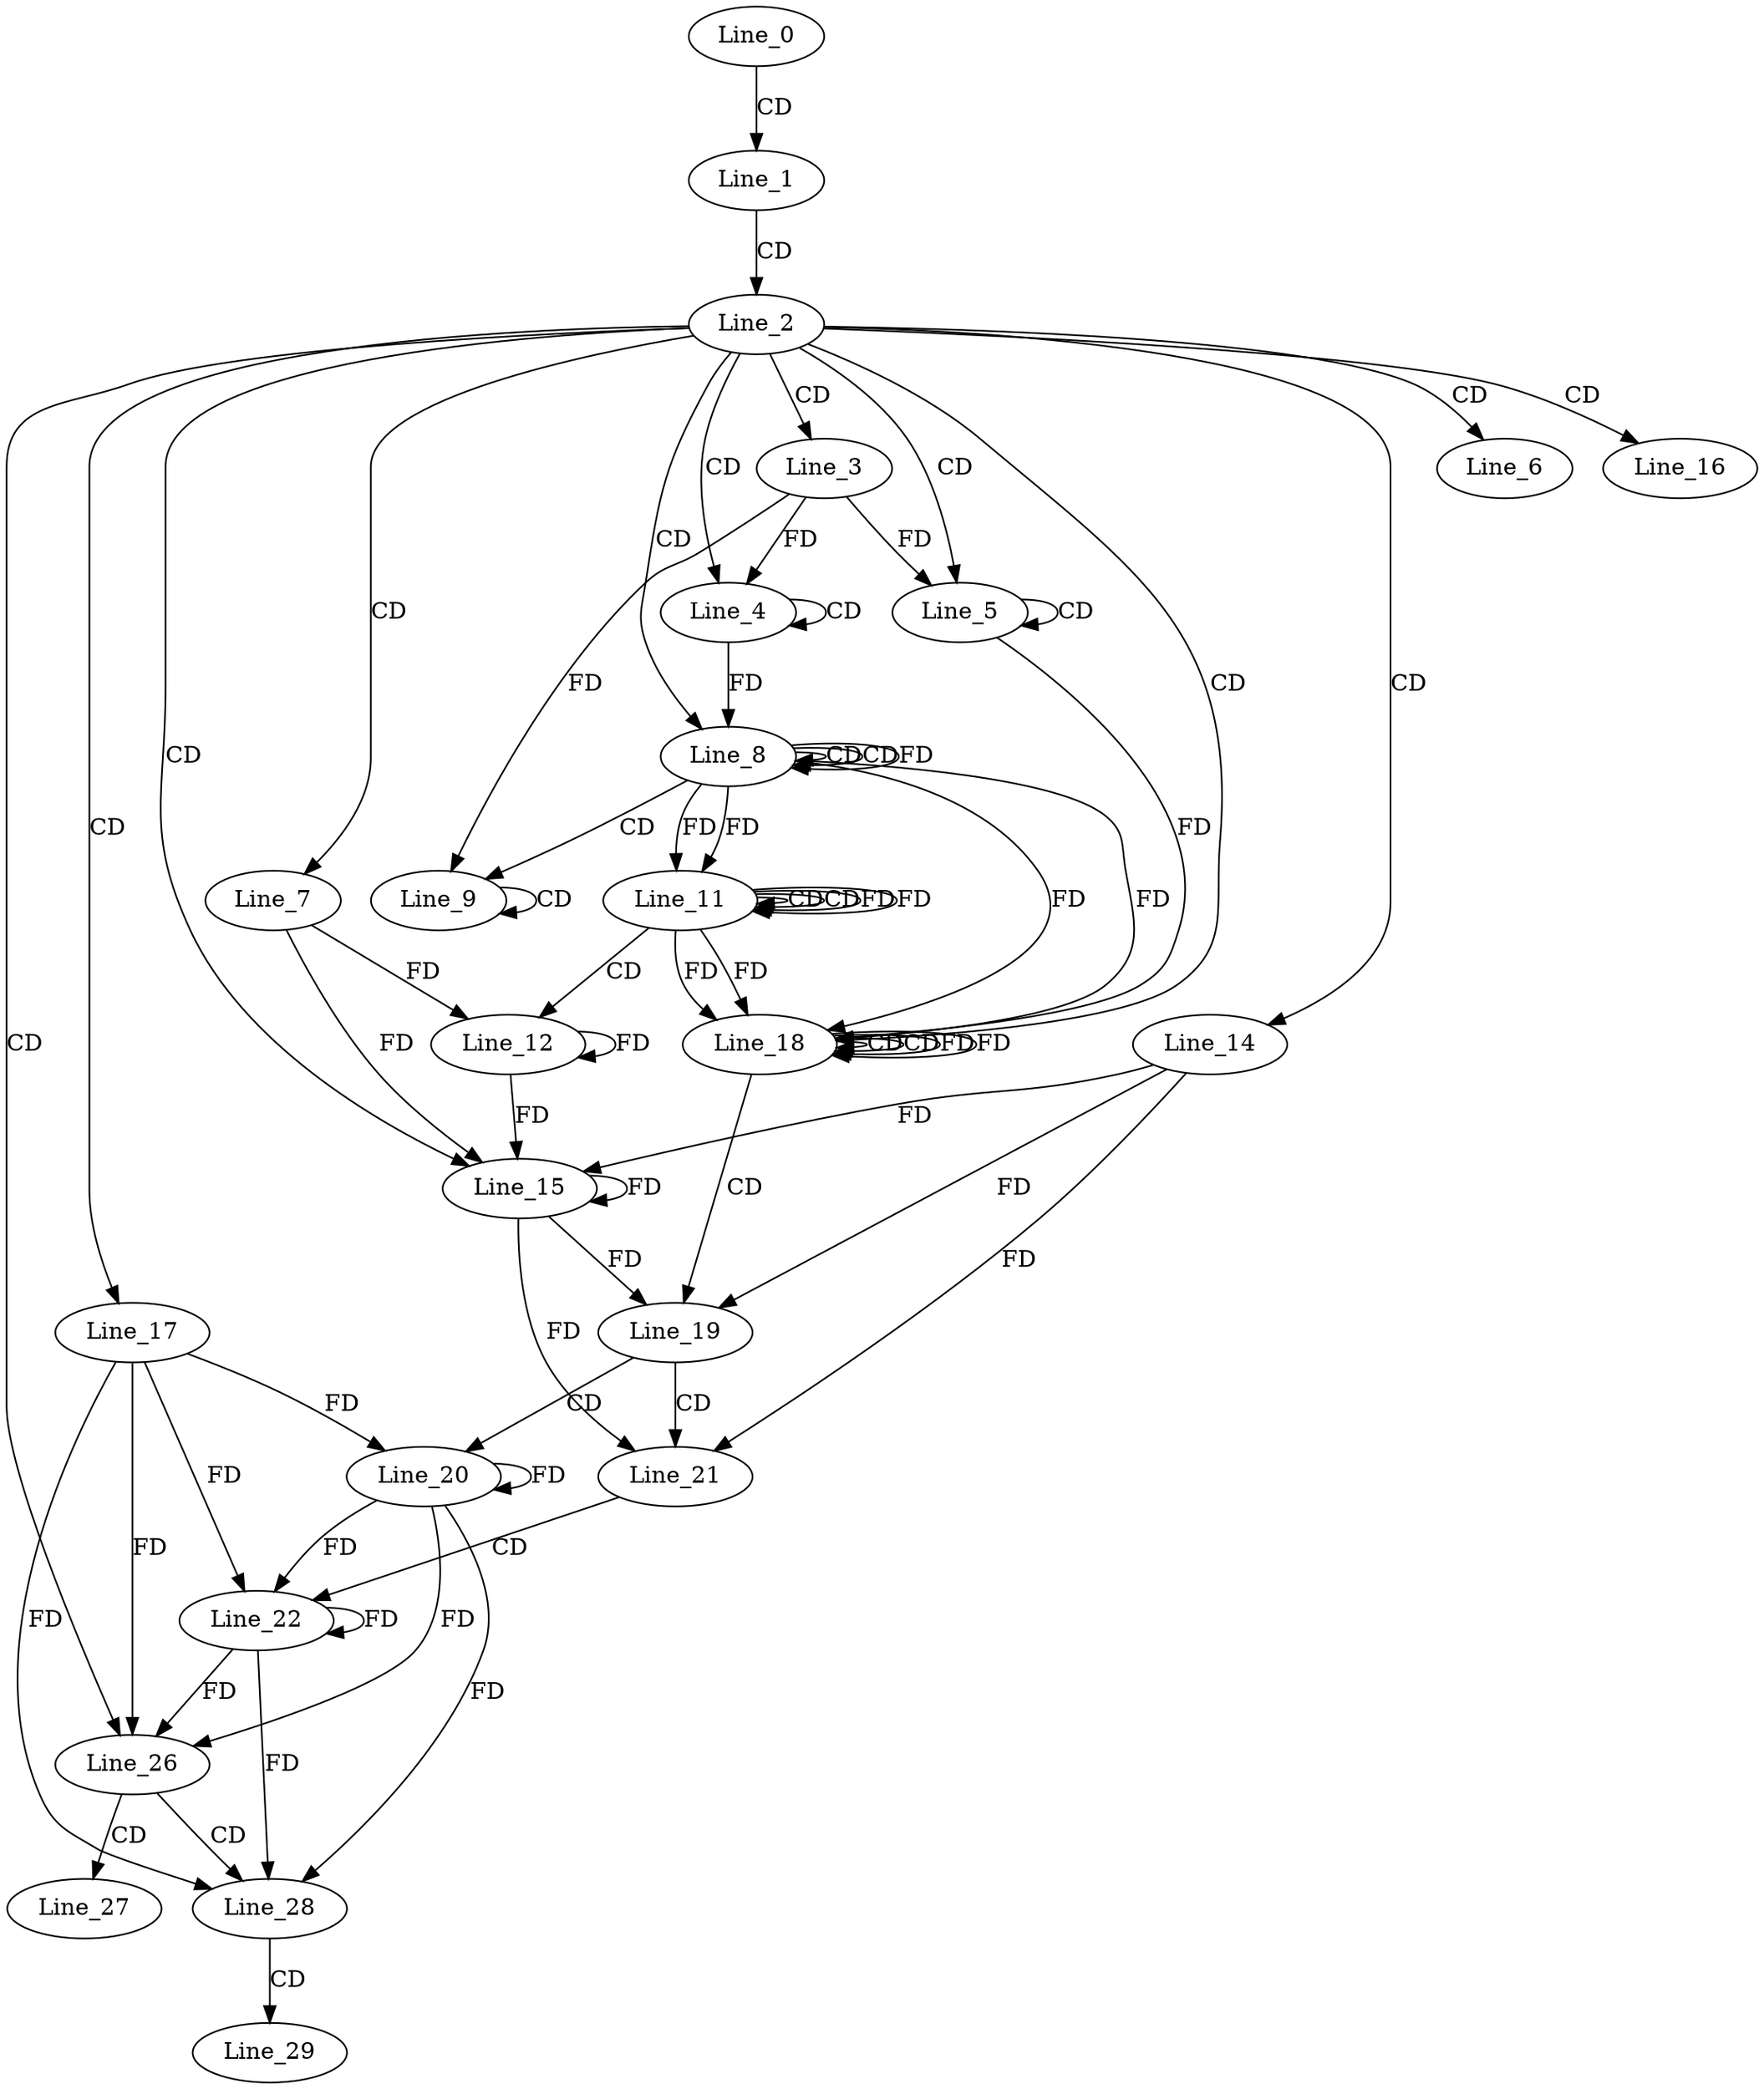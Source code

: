 digraph G {
  Line_0;
  Line_1;
  Line_2;
  Line_3;
  Line_4;
  Line_4;
  Line_5;
  Line_5;
  Line_6;
  Line_7;
  Line_8;
  Line_8;
  Line_8;
  Line_9;
  Line_9;
  Line_11;
  Line_11;
  Line_11;
  Line_12;
  Line_14;
  Line_15;
  Line_16;
  Line_17;
  Line_18;
  Line_18;
  Line_18;
  Line_19;
  Line_20;
  Line_21;
  Line_22;
  Line_26;
  Line_27;
  Line_28;
  Line_29;
  Line_0 -> Line_1 [ label="CD" ];
  Line_1 -> Line_2 [ label="CD" ];
  Line_2 -> Line_3 [ label="CD" ];
  Line_2 -> Line_4 [ label="CD" ];
  Line_4 -> Line_4 [ label="CD" ];
  Line_3 -> Line_4 [ label="FD" ];
  Line_2 -> Line_5 [ label="CD" ];
  Line_5 -> Line_5 [ label="CD" ];
  Line_3 -> Line_5 [ label="FD" ];
  Line_2 -> Line_6 [ label="CD" ];
  Line_2 -> Line_7 [ label="CD" ];
  Line_2 -> Line_8 [ label="CD" ];
  Line_8 -> Line_8 [ label="CD" ];
  Line_4 -> Line_8 [ label="FD" ];
  Line_8 -> Line_8 [ label="CD" ];
  Line_8 -> Line_8 [ label="FD" ];
  Line_8 -> Line_9 [ label="CD" ];
  Line_9 -> Line_9 [ label="CD" ];
  Line_3 -> Line_9 [ label="FD" ];
  Line_11 -> Line_11 [ label="CD" ];
  Line_8 -> Line_11 [ label="FD" ];
  Line_11 -> Line_11 [ label="CD" ];
  Line_11 -> Line_11 [ label="FD" ];
  Line_8 -> Line_11 [ label="FD" ];
  Line_11 -> Line_12 [ label="CD" ];
  Line_12 -> Line_12 [ label="FD" ];
  Line_7 -> Line_12 [ label="FD" ];
  Line_2 -> Line_14 [ label="CD" ];
  Line_2 -> Line_15 [ label="CD" ];
  Line_14 -> Line_15 [ label="FD" ];
  Line_15 -> Line_15 [ label="FD" ];
  Line_12 -> Line_15 [ label="FD" ];
  Line_7 -> Line_15 [ label="FD" ];
  Line_2 -> Line_16 [ label="CD" ];
  Line_2 -> Line_17 [ label="CD" ];
  Line_2 -> Line_18 [ label="CD" ];
  Line_18 -> Line_18 [ label="CD" ];
  Line_11 -> Line_18 [ label="FD" ];
  Line_8 -> Line_18 [ label="FD" ];
  Line_5 -> Line_18 [ label="FD" ];
  Line_18 -> Line_18 [ label="CD" ];
  Line_18 -> Line_18 [ label="FD" ];
  Line_11 -> Line_18 [ label="FD" ];
  Line_8 -> Line_18 [ label="FD" ];
  Line_18 -> Line_19 [ label="CD" ];
  Line_14 -> Line_19 [ label="FD" ];
  Line_15 -> Line_19 [ label="FD" ];
  Line_19 -> Line_20 [ label="CD" ];
  Line_20 -> Line_20 [ label="FD" ];
  Line_17 -> Line_20 [ label="FD" ];
  Line_19 -> Line_21 [ label="CD" ];
  Line_14 -> Line_21 [ label="FD" ];
  Line_15 -> Line_21 [ label="FD" ];
  Line_21 -> Line_22 [ label="CD" ];
  Line_20 -> Line_22 [ label="FD" ];
  Line_22 -> Line_22 [ label="FD" ];
  Line_17 -> Line_22 [ label="FD" ];
  Line_2 -> Line_26 [ label="CD" ];
  Line_20 -> Line_26 [ label="FD" ];
  Line_22 -> Line_26 [ label="FD" ];
  Line_17 -> Line_26 [ label="FD" ];
  Line_26 -> Line_27 [ label="CD" ];
  Line_26 -> Line_28 [ label="CD" ];
  Line_20 -> Line_28 [ label="FD" ];
  Line_22 -> Line_28 [ label="FD" ];
  Line_17 -> Line_28 [ label="FD" ];
  Line_28 -> Line_29 [ label="CD" ];
  Line_11 -> Line_11 [ label="FD" ];
  Line_18 -> Line_18 [ label="FD" ];
}
